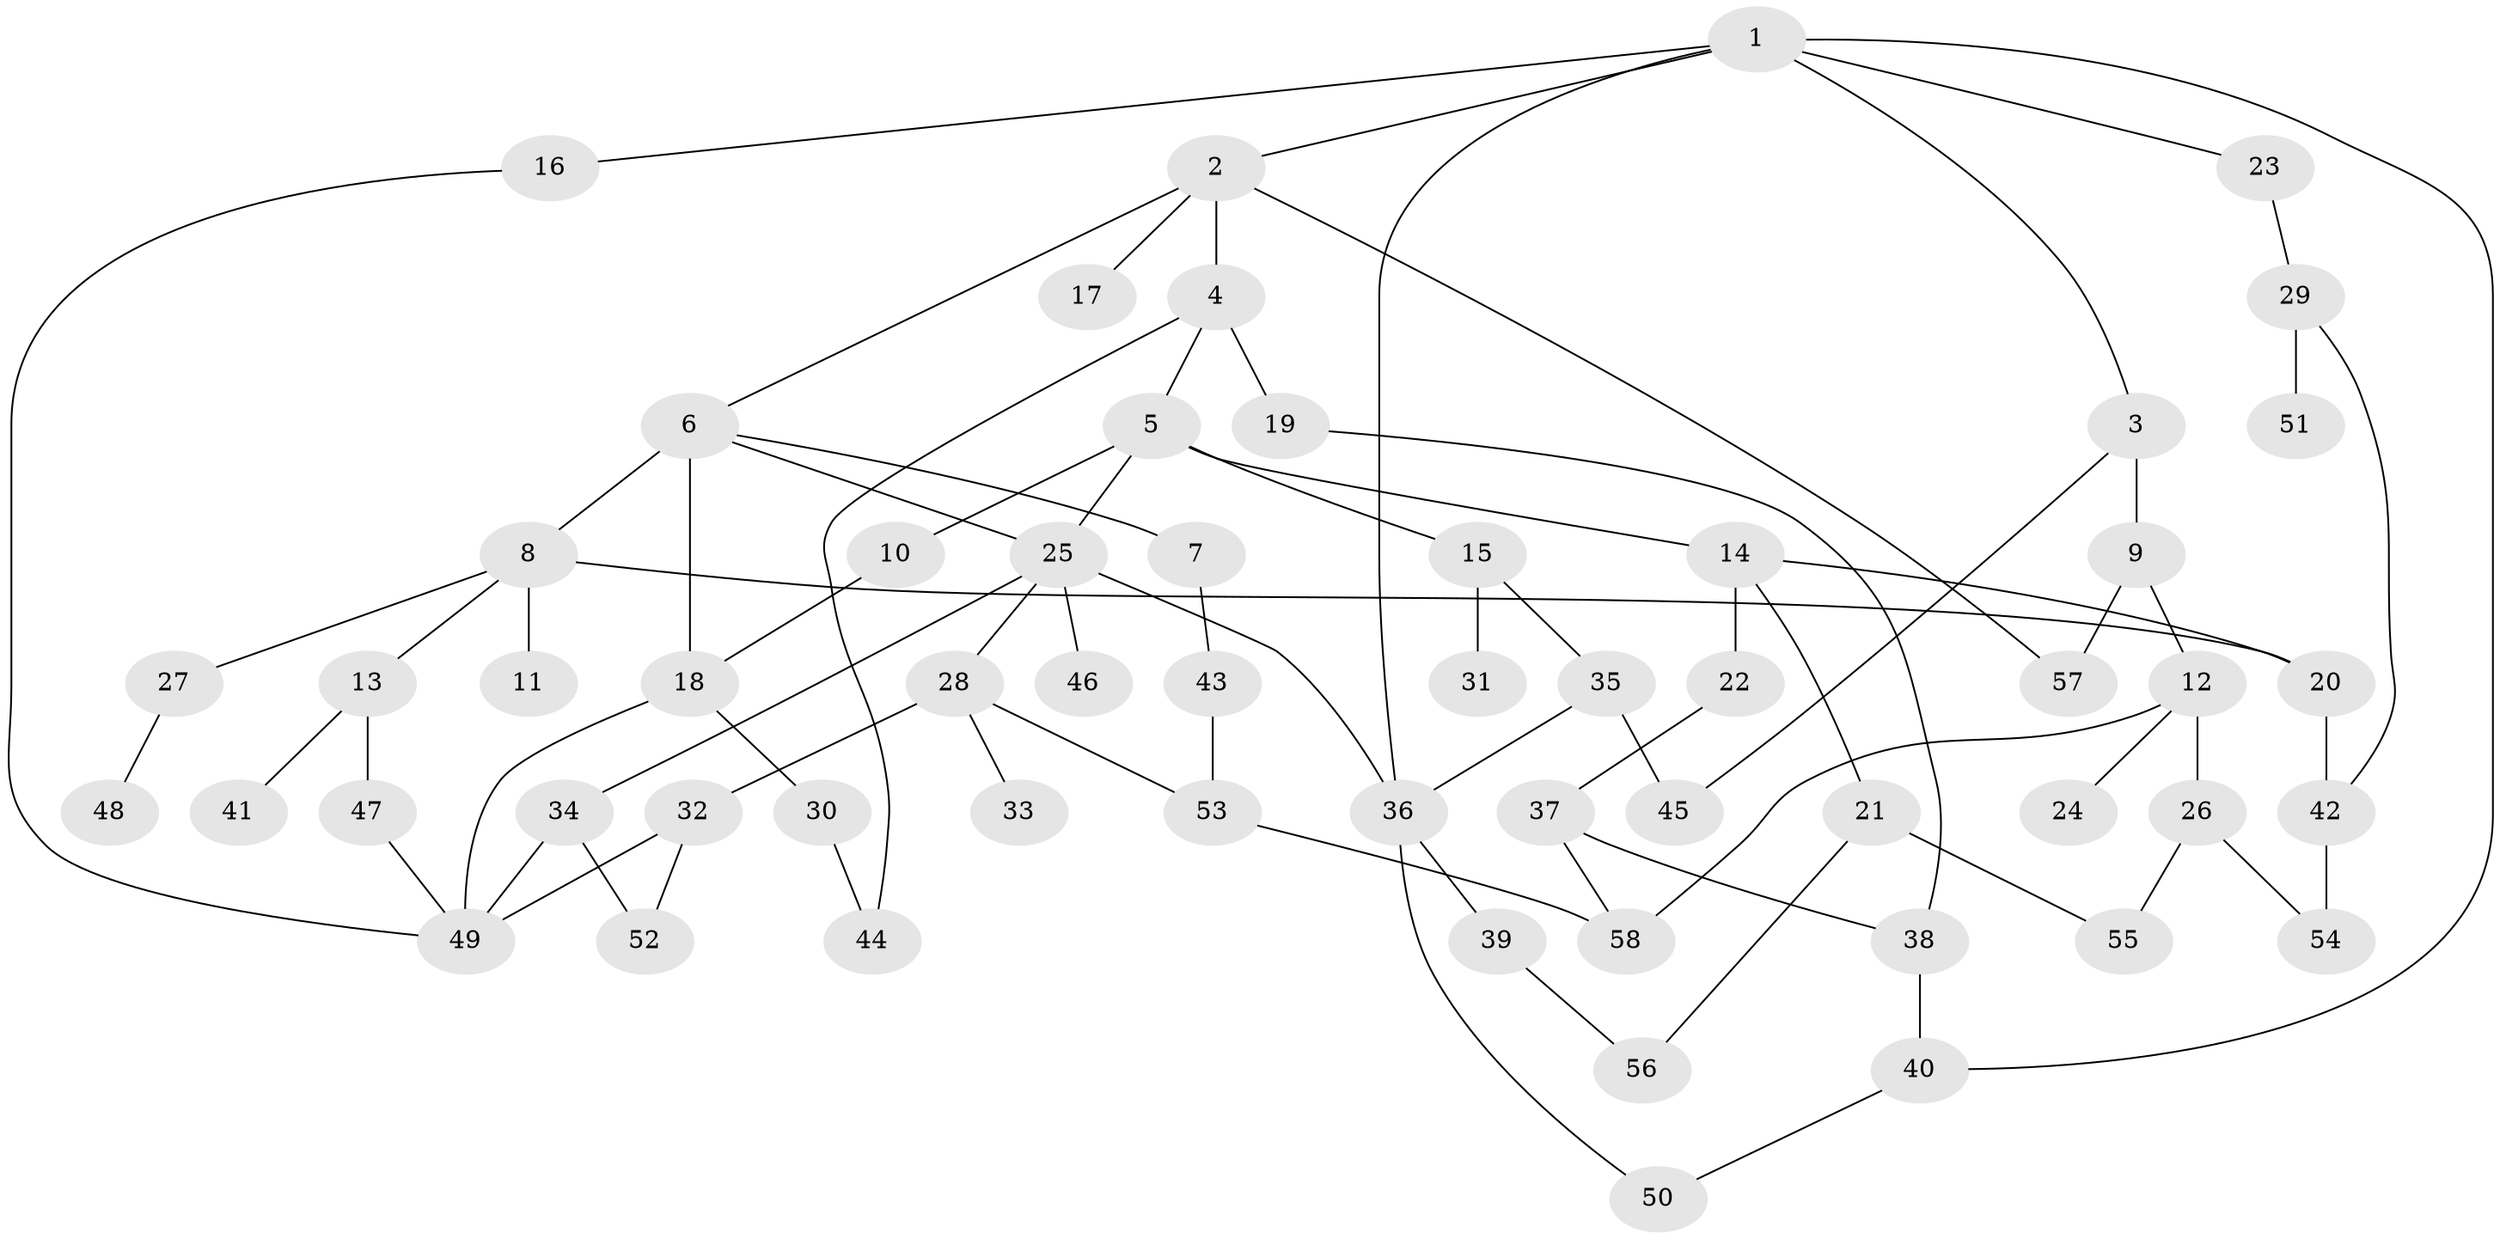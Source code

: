 // Generated by graph-tools (version 1.1) at 2025/49/03/09/25 03:49:19]
// undirected, 58 vertices, 80 edges
graph export_dot {
graph [start="1"]
  node [color=gray90,style=filled];
  1;
  2;
  3;
  4;
  5;
  6;
  7;
  8;
  9;
  10;
  11;
  12;
  13;
  14;
  15;
  16;
  17;
  18;
  19;
  20;
  21;
  22;
  23;
  24;
  25;
  26;
  27;
  28;
  29;
  30;
  31;
  32;
  33;
  34;
  35;
  36;
  37;
  38;
  39;
  40;
  41;
  42;
  43;
  44;
  45;
  46;
  47;
  48;
  49;
  50;
  51;
  52;
  53;
  54;
  55;
  56;
  57;
  58;
  1 -- 2;
  1 -- 3;
  1 -- 16;
  1 -- 23;
  1 -- 40;
  1 -- 36;
  2 -- 4;
  2 -- 6;
  2 -- 17;
  2 -- 57;
  3 -- 9;
  3 -- 45;
  4 -- 5;
  4 -- 19;
  4 -- 44;
  5 -- 10;
  5 -- 14;
  5 -- 15;
  5 -- 25;
  6 -- 7;
  6 -- 8;
  6 -- 25;
  6 -- 18;
  7 -- 43;
  8 -- 11;
  8 -- 13;
  8 -- 20;
  8 -- 27;
  9 -- 12;
  9 -- 57;
  10 -- 18;
  12 -- 24;
  12 -- 26;
  12 -- 58;
  13 -- 41;
  13 -- 47;
  14 -- 21;
  14 -- 22;
  14 -- 20;
  15 -- 31;
  15 -- 35;
  16 -- 49;
  18 -- 30;
  18 -- 49;
  19 -- 38;
  20 -- 42;
  21 -- 56;
  21 -- 55;
  22 -- 37;
  23 -- 29;
  25 -- 28;
  25 -- 34;
  25 -- 36;
  25 -- 46;
  26 -- 54;
  26 -- 55;
  27 -- 48;
  28 -- 32;
  28 -- 33;
  28 -- 53;
  29 -- 42;
  29 -- 51;
  30 -- 44;
  32 -- 52;
  32 -- 49;
  34 -- 52;
  34 -- 49;
  35 -- 45;
  35 -- 36;
  36 -- 39;
  36 -- 50;
  37 -- 38;
  37 -- 58;
  38 -- 40;
  39 -- 56;
  40 -- 50;
  42 -- 54;
  43 -- 53;
  47 -- 49;
  53 -- 58;
}
